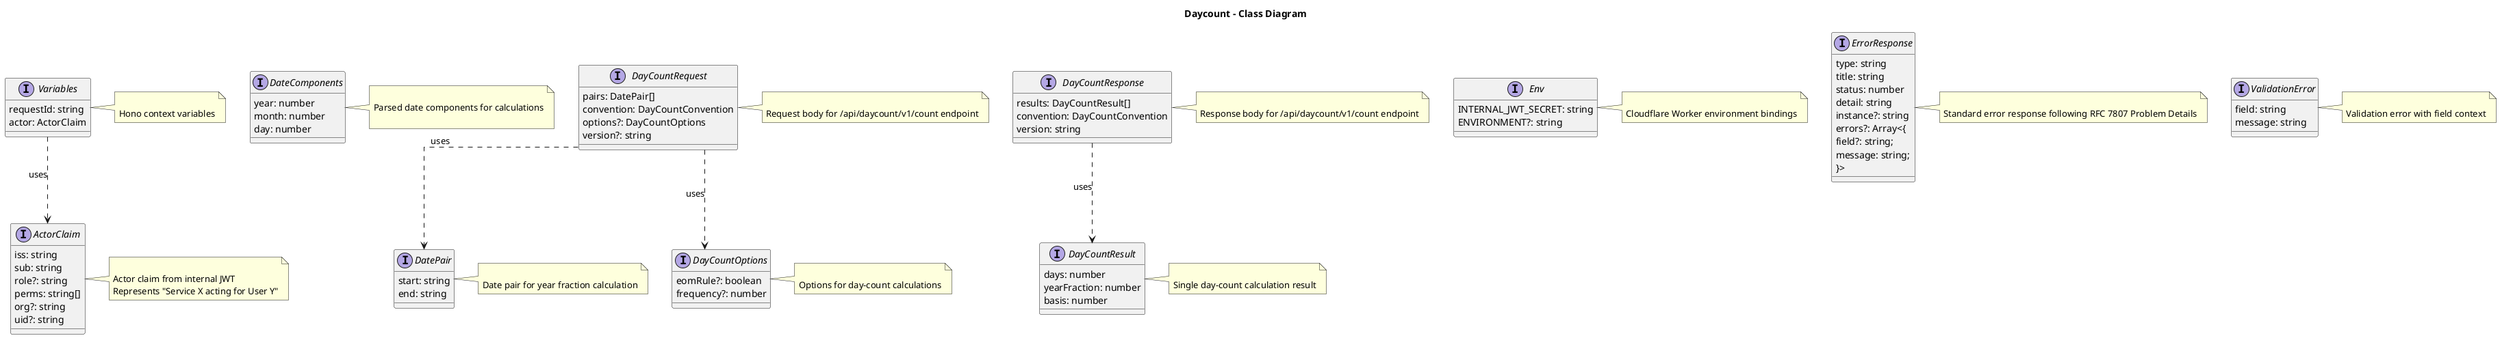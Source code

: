 @startuml
title Daycount - Class Diagram

skinparam classAttributeIconSize 0
skinparam linetype ortho

interface ActorClaim {
  iss: string
  sub: string
  role?: string
  perms: string[]
  org?: string
  uid?: string
}
note right of ActorClaim
  
Actor claim from internal JWT
Represents "Service X acting for User Y"
end note

interface DateComponents {
  year: number
  month: number
  day: number
}
note right of DateComponents
  
Parsed date components for calculations

end note

interface DatePair {
  start: string
  end: string
}
note right of DatePair
  
Date pair for year fraction calculation
end note

interface DayCountOptions {
  eomRule?: boolean
  frequency?: number
}
note right of DayCountOptions
  
Options for day-count calculations
end note

interface DayCountRequest {
  pairs: DatePair[]
  convention: DayCountConvention
  options?: DayCountOptions
  version?: string
}
note right of DayCountRequest
  
Request body for /api/daycount/v1/count endpoint
end note

interface DayCountResponse {
  results: DayCountResult[]
  convention: DayCountConvention
  version: string
}
note right of DayCountResponse
  
Response body for /api/daycount/v1/count endpoint
end note

interface DayCountResult {
  days: number
  yearFraction: number
  basis: number
}
note right of DayCountResult
  
Single day-count calculation result
end note

interface Env {
  INTERNAL_JWT_SECRET: string
  ENVIRONMENT?: string
}
note right of Env
  
Cloudflare Worker environment bindings
end note

interface ErrorResponse {
  type: string
  title: string
  status: number
  detail: string
  instance?: string
  errors?: Array<{
    field?: string;
    message: string;
  }>
}
note right of ErrorResponse
  
Standard error response following RFC 7807 Problem Details
end note

interface ValidationError {
  field: string
  message: string
}
note right of ValidationError
  
Validation error with field context
end note

interface Variables {
  requestId: string
  actor: ActorClaim
}
note right of Variables
  
Hono context variables
end note

' Relationships
DayCountRequest ..> DatePair : uses
DayCountRequest ..> DayCountOptions : uses
DayCountResponse ..> DayCountResult : uses
Variables ..> ActorClaim : uses

@enduml